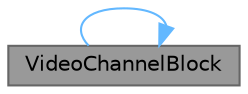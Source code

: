 digraph "VideoChannelBlock"
{
 // LATEX_PDF_SIZE
  bgcolor="transparent";
  edge [fontname=Helvetica,fontsize=10,labelfontname=Helvetica,labelfontsize=10];
  node [fontname=Helvetica,fontsize=10,shape=box,height=0.2,width=0.4];
  rankdir="RL";
  Node1 [id="Node000001",label="VideoChannelBlock",height=0.2,width=0.4,color="gray40", fillcolor="grey60", style="filled", fontcolor="black",tooltip="构造函数，初始化视频频道块控件"];
  Node1 -> Node1 [id="edge1_Node000001_Node000001",dir="back",color="steelblue1",style="solid",tooltip=" "];
}
